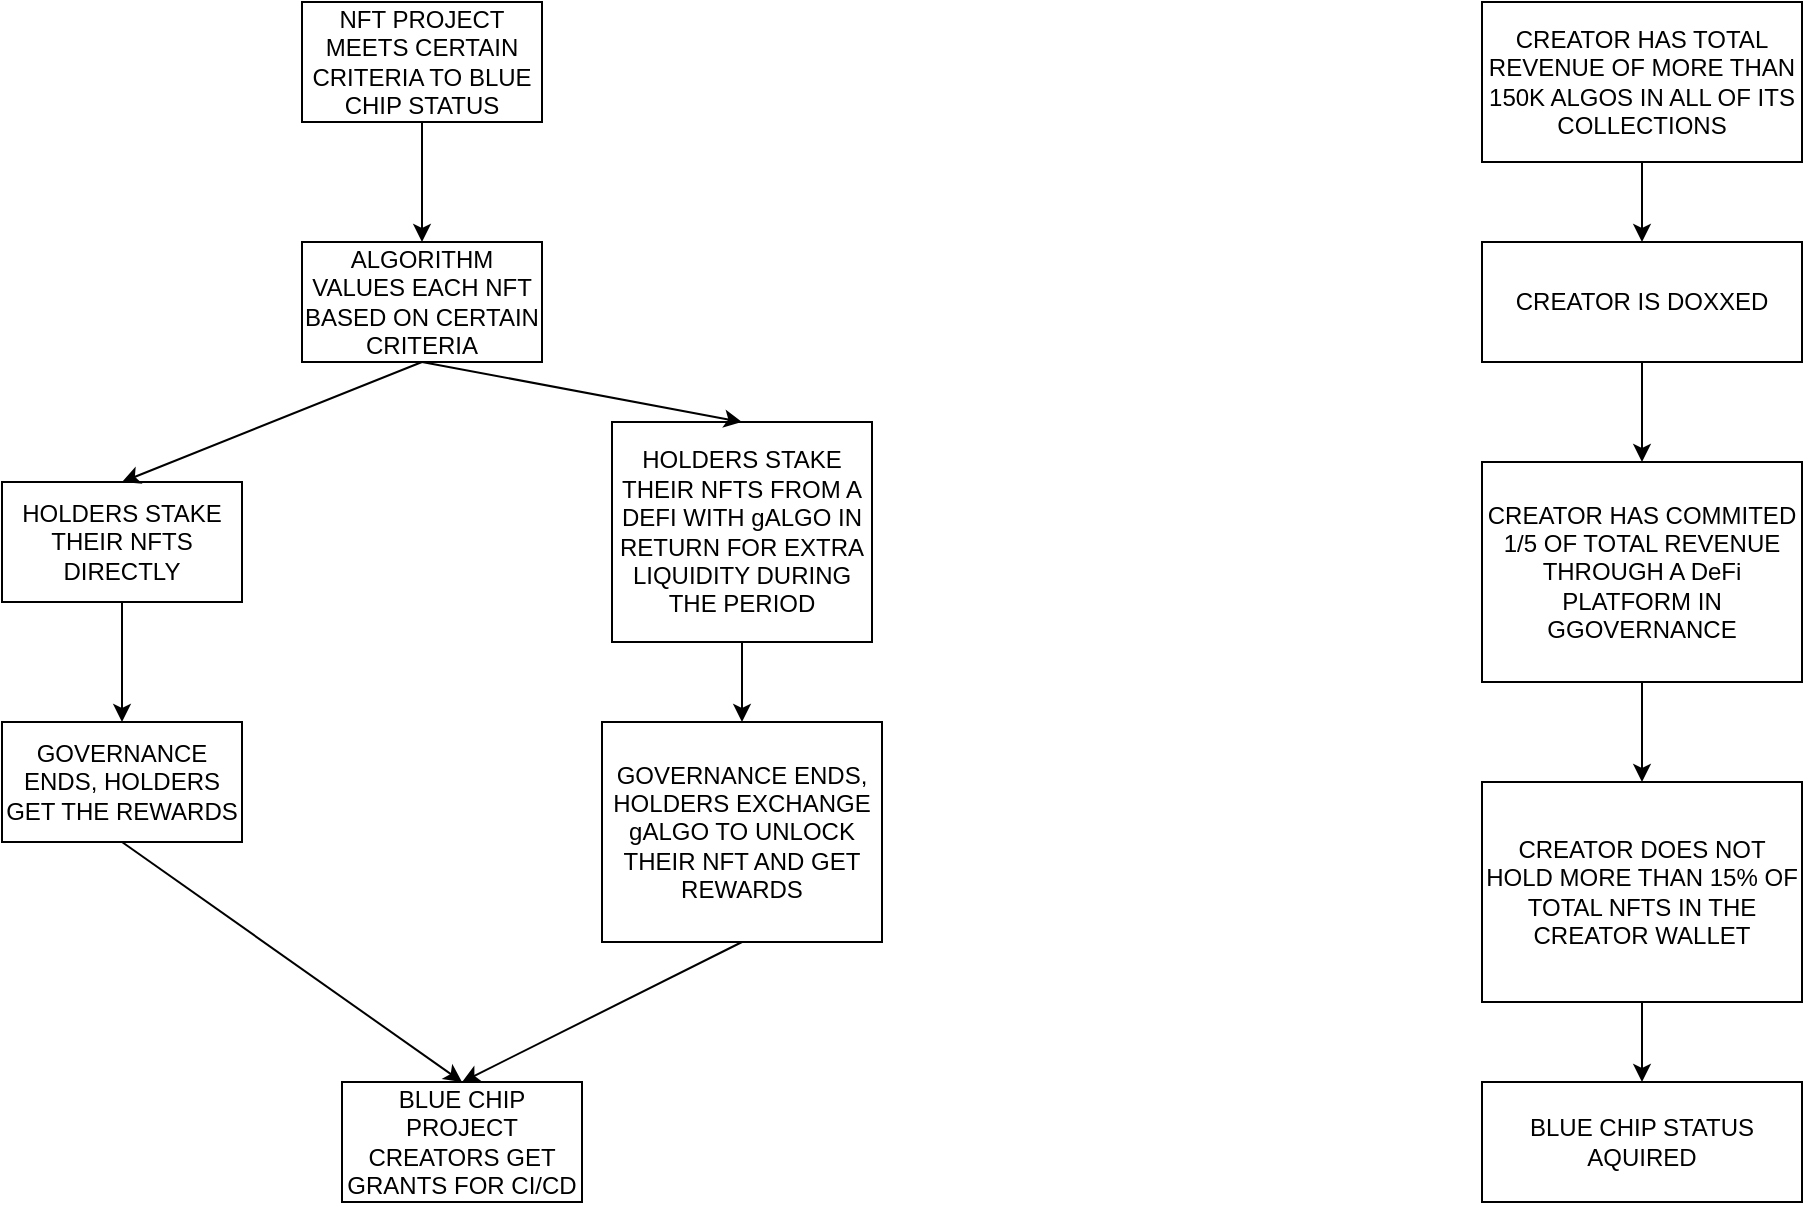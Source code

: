 <mxfile version="20.4.0" type="github">
  <diagram id="C5RBs43oDa-KdzZeNtuy" name="Page-1">
    <mxGraphModel dx="2062" dy="1104" grid="1" gridSize="10" guides="1" tooltips="1" connect="1" arrows="1" fold="1" page="1" pageScale="1" pageWidth="827" pageHeight="1169" math="0" shadow="0">
      <root>
        <mxCell id="WIyWlLk6GJQsqaUBKTNV-0" />
        <mxCell id="WIyWlLk6GJQsqaUBKTNV-1" parent="WIyWlLk6GJQsqaUBKTNV-0" />
        <mxCell id="7Nnr2Za9W_4yPRFiVxvZ-0" value="HOLDERS STAKE THEIR NFTS FROM A DEFI WITH gALGO IN RETURN FOR EXTRA LIQUIDITY DURING THE PERIOD" style="rounded=0;whiteSpace=wrap;html=1;" parent="WIyWlLk6GJQsqaUBKTNV-1" vertex="1">
          <mxGeometry x="325" y="330" width="130" height="110" as="geometry" />
        </mxCell>
        <mxCell id="7Nnr2Za9W_4yPRFiVxvZ-1" value="GOVERNANCE ENDS, HOLDERS GET THE REWARDS" style="rounded=0;whiteSpace=wrap;html=1;" parent="WIyWlLk6GJQsqaUBKTNV-1" vertex="1">
          <mxGeometry x="20" y="480" width="120" height="60" as="geometry" />
        </mxCell>
        <mxCell id="7Nnr2Za9W_4yPRFiVxvZ-2" value="HOLDERS STAKE THEIR NFTS DIRECTLY" style="rounded=0;whiteSpace=wrap;html=1;" parent="WIyWlLk6GJQsqaUBKTNV-1" vertex="1">
          <mxGeometry x="20" y="360" width="120" height="60" as="geometry" />
        </mxCell>
        <mxCell id="7Nnr2Za9W_4yPRFiVxvZ-3" value="ALGORITHM VALUES EACH NFT BASED ON CERTAIN CRITERIA" style="rounded=0;whiteSpace=wrap;html=1;" parent="WIyWlLk6GJQsqaUBKTNV-1" vertex="1">
          <mxGeometry x="170" y="240" width="120" height="60" as="geometry" />
        </mxCell>
        <mxCell id="7Nnr2Za9W_4yPRFiVxvZ-4" value="NFT PROJECT MEETS CERTAIN CRITERIA TO BLUE CHIP STATUS" style="rounded=0;whiteSpace=wrap;html=1;" parent="WIyWlLk6GJQsqaUBKTNV-1" vertex="1">
          <mxGeometry x="170" y="120" width="120" height="60" as="geometry" />
        </mxCell>
        <mxCell id="7Nnr2Za9W_4yPRFiVxvZ-6" value="GOVERNANCE ENDS, HOLDERS EXCHANGE gALGO TO UNLOCK THEIR NFT AND GET REWARDS" style="rounded=0;whiteSpace=wrap;html=1;" parent="WIyWlLk6GJQsqaUBKTNV-1" vertex="1">
          <mxGeometry x="320" y="480" width="140" height="110" as="geometry" />
        </mxCell>
        <mxCell id="7Nnr2Za9W_4yPRFiVxvZ-7" value="BLUE CHIP PROJECT CREATORS GET GRANTS FOR CI/CD" style="rounded=0;whiteSpace=wrap;html=1;" parent="WIyWlLk6GJQsqaUBKTNV-1" vertex="1">
          <mxGeometry x="190" y="660" width="120" height="60" as="geometry" />
        </mxCell>
        <mxCell id="7Nnr2Za9W_4yPRFiVxvZ-8" value="" style="endArrow=classic;html=1;rounded=0;exitX=0.5;exitY=1;exitDx=0;exitDy=0;entryX=0.5;entryY=0;entryDx=0;entryDy=0;" parent="WIyWlLk6GJQsqaUBKTNV-1" source="7Nnr2Za9W_4yPRFiVxvZ-4" target="7Nnr2Za9W_4yPRFiVxvZ-3" edge="1">
          <mxGeometry width="50" height="50" relative="1" as="geometry">
            <mxPoint x="80" y="250" as="sourcePoint" />
            <mxPoint x="130" y="200" as="targetPoint" />
          </mxGeometry>
        </mxCell>
        <mxCell id="7Nnr2Za9W_4yPRFiVxvZ-9" value="" style="endArrow=classic;html=1;rounded=0;exitX=0.5;exitY=1;exitDx=0;exitDy=0;entryX=0.5;entryY=0;entryDx=0;entryDy=0;" parent="WIyWlLk6GJQsqaUBKTNV-1" source="7Nnr2Za9W_4yPRFiVxvZ-3" target="7Nnr2Za9W_4yPRFiVxvZ-2" edge="1">
          <mxGeometry width="50" height="50" relative="1" as="geometry">
            <mxPoint x="250" y="600" as="sourcePoint" />
            <mxPoint x="300" y="550" as="targetPoint" />
          </mxGeometry>
        </mxCell>
        <mxCell id="7Nnr2Za9W_4yPRFiVxvZ-10" value="" style="endArrow=classic;html=1;rounded=0;exitX=0.5;exitY=1;exitDx=0;exitDy=0;entryX=0.5;entryY=0;entryDx=0;entryDy=0;" parent="WIyWlLk6GJQsqaUBKTNV-1" source="7Nnr2Za9W_4yPRFiVxvZ-3" target="7Nnr2Za9W_4yPRFiVxvZ-0" edge="1">
          <mxGeometry width="50" height="50" relative="1" as="geometry">
            <mxPoint x="230" y="400" as="sourcePoint" />
            <mxPoint x="280" y="350" as="targetPoint" />
          </mxGeometry>
        </mxCell>
        <mxCell id="7Nnr2Za9W_4yPRFiVxvZ-11" value="" style="endArrow=classic;html=1;rounded=0;exitX=0.5;exitY=1;exitDx=0;exitDy=0;entryX=0.5;entryY=0;entryDx=0;entryDy=0;" parent="WIyWlLk6GJQsqaUBKTNV-1" source="7Nnr2Za9W_4yPRFiVxvZ-2" target="7Nnr2Za9W_4yPRFiVxvZ-1" edge="1">
          <mxGeometry width="50" height="50" relative="1" as="geometry">
            <mxPoint x="190" y="450" as="sourcePoint" />
            <mxPoint x="240" y="400" as="targetPoint" />
          </mxGeometry>
        </mxCell>
        <mxCell id="7Nnr2Za9W_4yPRFiVxvZ-12" value="" style="endArrow=classic;html=1;rounded=0;exitX=0.5;exitY=1;exitDx=0;exitDy=0;entryX=0.5;entryY=0;entryDx=0;entryDy=0;" parent="WIyWlLk6GJQsqaUBKTNV-1" source="7Nnr2Za9W_4yPRFiVxvZ-0" target="7Nnr2Za9W_4yPRFiVxvZ-6" edge="1">
          <mxGeometry width="50" height="50" relative="1" as="geometry">
            <mxPoint x="280" y="630" as="sourcePoint" />
            <mxPoint x="330" y="580" as="targetPoint" />
          </mxGeometry>
        </mxCell>
        <mxCell id="7Nnr2Za9W_4yPRFiVxvZ-13" value="" style="endArrow=classic;html=1;rounded=0;exitX=0.5;exitY=1;exitDx=0;exitDy=0;entryX=0.5;entryY=0;entryDx=0;entryDy=0;" parent="WIyWlLk6GJQsqaUBKTNV-1" source="7Nnr2Za9W_4yPRFiVxvZ-1" target="7Nnr2Za9W_4yPRFiVxvZ-7" edge="1">
          <mxGeometry width="50" height="50" relative="1" as="geometry">
            <mxPoint x="290" y="640" as="sourcePoint" />
            <mxPoint x="340" y="590" as="targetPoint" />
          </mxGeometry>
        </mxCell>
        <mxCell id="7Nnr2Za9W_4yPRFiVxvZ-14" value="" style="endArrow=classic;html=1;rounded=0;exitX=0.5;exitY=1;exitDx=0;exitDy=0;entryX=0.5;entryY=0;entryDx=0;entryDy=0;" parent="WIyWlLk6GJQsqaUBKTNV-1" source="7Nnr2Za9W_4yPRFiVxvZ-6" target="7Nnr2Za9W_4yPRFiVxvZ-7" edge="1">
          <mxGeometry width="50" height="50" relative="1" as="geometry">
            <mxPoint x="300" y="650" as="sourcePoint" />
            <mxPoint x="350" y="600" as="targetPoint" />
          </mxGeometry>
        </mxCell>
        <mxCell id="KrP3_f48sQ9VBOSCv5QV-12" value="CREATOR HAS COMMITED 1/5 OF TOTAL REVENUE THROUGH A DeFi PLATFORM IN GGOVERNANCE" style="rounded=0;whiteSpace=wrap;html=1;" vertex="1" parent="WIyWlLk6GJQsqaUBKTNV-1">
          <mxGeometry x="760" y="350" width="160" height="110" as="geometry" />
        </mxCell>
        <mxCell id="KrP3_f48sQ9VBOSCv5QV-13" value="CREATOR IS DOXXED" style="rounded=0;whiteSpace=wrap;html=1;" vertex="1" parent="WIyWlLk6GJQsqaUBKTNV-1">
          <mxGeometry x="760" y="240" width="160" height="60" as="geometry" />
        </mxCell>
        <mxCell id="KrP3_f48sQ9VBOSCv5QV-14" value="CREATOR HAS TOTAL REVENUE OF MORE THAN 150K ALGOS IN ALL OF ITS COLLECTIONS" style="rounded=0;whiteSpace=wrap;html=1;" vertex="1" parent="WIyWlLk6GJQsqaUBKTNV-1">
          <mxGeometry x="760" y="120" width="160" height="80" as="geometry" />
        </mxCell>
        <mxCell id="KrP3_f48sQ9VBOSCv5QV-15" value="CREATOR DOES NOT HOLD MORE THAN 15% OF TOTAL NFTS IN THE CREATOR WALLET" style="rounded=0;whiteSpace=wrap;html=1;" vertex="1" parent="WIyWlLk6GJQsqaUBKTNV-1">
          <mxGeometry x="760" y="510" width="160" height="110" as="geometry" />
        </mxCell>
        <mxCell id="KrP3_f48sQ9VBOSCv5QV-16" value="BLUE CHIP STATUS AQUIRED" style="rounded=0;whiteSpace=wrap;html=1;" vertex="1" parent="WIyWlLk6GJQsqaUBKTNV-1">
          <mxGeometry x="760" y="660" width="160" height="60" as="geometry" />
        </mxCell>
        <mxCell id="KrP3_f48sQ9VBOSCv5QV-17" value="" style="endArrow=classic;html=1;rounded=0;exitX=0.5;exitY=1;exitDx=0;exitDy=0;entryX=0.5;entryY=0;entryDx=0;entryDy=0;" edge="1" parent="WIyWlLk6GJQsqaUBKTNV-1" source="KrP3_f48sQ9VBOSCv5QV-14" target="KrP3_f48sQ9VBOSCv5QV-13">
          <mxGeometry width="50" height="50" relative="1" as="geometry">
            <mxPoint x="670" y="250" as="sourcePoint" />
            <mxPoint x="720" y="200" as="targetPoint" />
          </mxGeometry>
        </mxCell>
        <mxCell id="KrP3_f48sQ9VBOSCv5QV-19" value="" style="endArrow=classic;html=1;rounded=0;exitX=0.5;exitY=1;exitDx=0;exitDy=0;entryX=0.5;entryY=0;entryDx=0;entryDy=0;" edge="1" parent="WIyWlLk6GJQsqaUBKTNV-1" source="KrP3_f48sQ9VBOSCv5QV-13" target="KrP3_f48sQ9VBOSCv5QV-12">
          <mxGeometry width="50" height="50" relative="1" as="geometry">
            <mxPoint x="820" y="400" as="sourcePoint" />
            <mxPoint x="870" y="350" as="targetPoint" />
          </mxGeometry>
        </mxCell>
        <mxCell id="KrP3_f48sQ9VBOSCv5QV-21" value="" style="endArrow=classic;html=1;rounded=0;exitX=0.5;exitY=1;exitDx=0;exitDy=0;entryX=0.5;entryY=0;entryDx=0;entryDy=0;" edge="1" parent="WIyWlLk6GJQsqaUBKTNV-1" source="KrP3_f48sQ9VBOSCv5QV-12" target="KrP3_f48sQ9VBOSCv5QV-15">
          <mxGeometry width="50" height="50" relative="1" as="geometry">
            <mxPoint x="720" y="660" as="sourcePoint" />
            <mxPoint x="770" y="610" as="targetPoint" />
          </mxGeometry>
        </mxCell>
        <mxCell id="KrP3_f48sQ9VBOSCv5QV-23" value="" style="endArrow=classic;html=1;rounded=0;exitX=0.5;exitY=1;exitDx=0;exitDy=0;entryX=0.5;entryY=0;entryDx=0;entryDy=0;" edge="1" parent="WIyWlLk6GJQsqaUBKTNV-1" source="KrP3_f48sQ9VBOSCv5QV-15" target="KrP3_f48sQ9VBOSCv5QV-16">
          <mxGeometry width="50" height="50" relative="1" as="geometry">
            <mxPoint x="740" y="680" as="sourcePoint" />
            <mxPoint x="690" y="690" as="targetPoint" />
          </mxGeometry>
        </mxCell>
      </root>
    </mxGraphModel>
  </diagram>
</mxfile>

